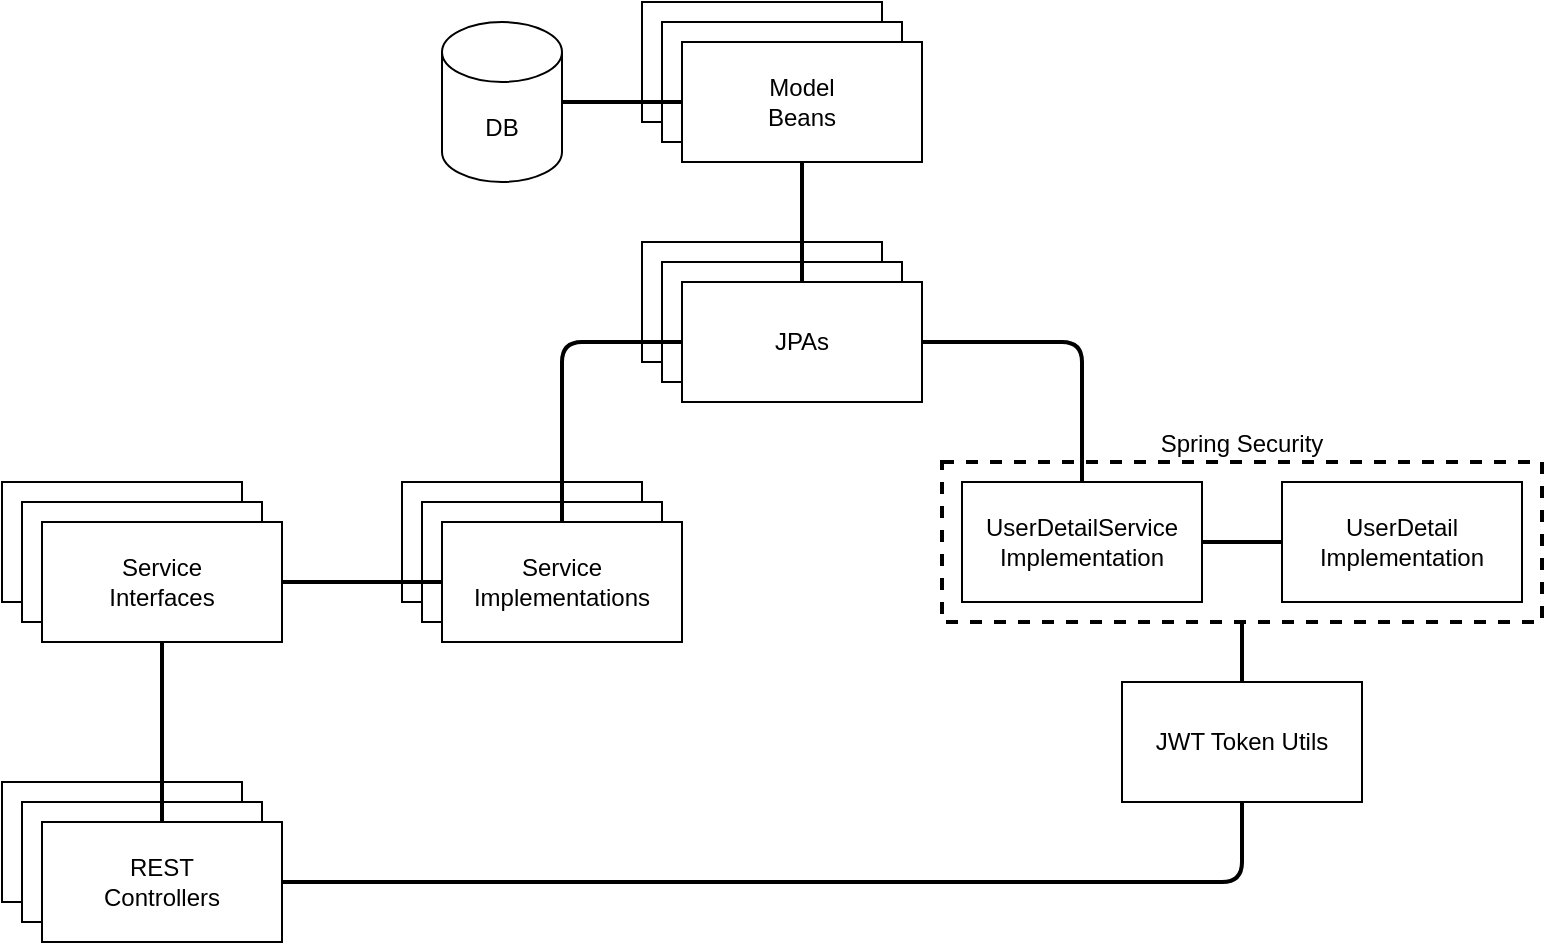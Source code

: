 <mxfile version="14.4.3" type="github">
  <diagram id="I4r6E7HCdtmKssuT7R5q" name="Page-1">
    <mxGraphModel dx="946" dy="536" grid="1" gridSize="10" guides="1" tooltips="1" connect="1" arrows="1" fold="1" page="1" pageScale="1" pageWidth="827" pageHeight="1169" math="0" shadow="0">
      <root>
        <mxCell id="0" />
        <mxCell id="1" parent="0" />
        <mxCell id="R3m0VWdQTmSVkuUjF9UV-54" value="Spring Security" style="rounded=0;whiteSpace=wrap;html=1;labelPosition=center;verticalLabelPosition=top;align=center;verticalAlign=bottom;dashed=1;strokeWidth=2;" vertex="1" parent="1">
          <mxGeometry x="510" y="270" width="300" height="80" as="geometry" />
        </mxCell>
        <mxCell id="R3m0VWdQTmSVkuUjF9UV-34" value="" style="group" vertex="1" connectable="0" parent="1">
          <mxGeometry x="360" y="160" width="140" height="80" as="geometry" />
        </mxCell>
        <mxCell id="R3m0VWdQTmSVkuUjF9UV-1" value="" style="rounded=0;whiteSpace=wrap;html=1;" vertex="1" parent="R3m0VWdQTmSVkuUjF9UV-34">
          <mxGeometry width="120" height="60" as="geometry" />
        </mxCell>
        <mxCell id="R3m0VWdQTmSVkuUjF9UV-2" value="" style="rounded=0;whiteSpace=wrap;html=1;" vertex="1" parent="R3m0VWdQTmSVkuUjF9UV-34">
          <mxGeometry x="10" y="10" width="120" height="60" as="geometry" />
        </mxCell>
        <mxCell id="R3m0VWdQTmSVkuUjF9UV-3" value="JPAs" style="rounded=0;whiteSpace=wrap;html=1;" vertex="1" parent="R3m0VWdQTmSVkuUjF9UV-34">
          <mxGeometry x="20" y="20" width="120" height="60" as="geometry" />
        </mxCell>
        <mxCell id="R3m0VWdQTmSVkuUjF9UV-37" value="" style="group" vertex="1" connectable="0" parent="1">
          <mxGeometry x="40" y="430" width="140" height="80" as="geometry" />
        </mxCell>
        <mxCell id="R3m0VWdQTmSVkuUjF9UV-29" value="" style="rounded=0;whiteSpace=wrap;html=1;" vertex="1" parent="R3m0VWdQTmSVkuUjF9UV-37">
          <mxGeometry width="120" height="60" as="geometry" />
        </mxCell>
        <mxCell id="R3m0VWdQTmSVkuUjF9UV-30" value="" style="rounded=0;whiteSpace=wrap;html=1;" vertex="1" parent="R3m0VWdQTmSVkuUjF9UV-37">
          <mxGeometry x="10" y="10" width="120" height="60" as="geometry" />
        </mxCell>
        <mxCell id="R3m0VWdQTmSVkuUjF9UV-31" value="REST&lt;br&gt;Controllers" style="rounded=0;whiteSpace=wrap;html=1;" vertex="1" parent="R3m0VWdQTmSVkuUjF9UV-37">
          <mxGeometry x="20" y="20" width="120" height="60" as="geometry" />
        </mxCell>
        <mxCell id="R3m0VWdQTmSVkuUjF9UV-35" value="" style="group" vertex="1" connectable="0" parent="1">
          <mxGeometry x="240" y="280" width="140" height="80" as="geometry" />
        </mxCell>
        <mxCell id="R3m0VWdQTmSVkuUjF9UV-10" value="" style="rounded=0;whiteSpace=wrap;html=1;" vertex="1" parent="R3m0VWdQTmSVkuUjF9UV-35">
          <mxGeometry width="120" height="60" as="geometry" />
        </mxCell>
        <mxCell id="R3m0VWdQTmSVkuUjF9UV-11" value="" style="rounded=0;whiteSpace=wrap;html=1;" vertex="1" parent="R3m0VWdQTmSVkuUjF9UV-35">
          <mxGeometry x="10" y="10" width="120" height="60" as="geometry" />
        </mxCell>
        <mxCell id="R3m0VWdQTmSVkuUjF9UV-12" value="Service&lt;br&gt;Implementations" style="rounded=0;whiteSpace=wrap;html=1;" vertex="1" parent="R3m0VWdQTmSVkuUjF9UV-35">
          <mxGeometry x="20" y="20" width="120" height="60" as="geometry" />
        </mxCell>
        <mxCell id="R3m0VWdQTmSVkuUjF9UV-4" value="DB" style="shape=cylinder3;whiteSpace=wrap;html=1;boundedLbl=1;backgroundOutline=1;size=15;" vertex="1" parent="1">
          <mxGeometry x="260" y="50" width="60" height="80" as="geometry" />
        </mxCell>
        <mxCell id="R3m0VWdQTmSVkuUjF9UV-27" value="" style="endArrow=none;html=1;entryX=0;entryY=0.5;entryDx=0;entryDy=0;exitX=0.5;exitY=0;exitDx=0;exitDy=0;edgeStyle=orthogonalEdgeStyle;strokeWidth=2;" edge="1" parent="1" source="R3m0VWdQTmSVkuUjF9UV-12" target="R3m0VWdQTmSVkuUjF9UV-3">
          <mxGeometry width="50" height="50" relative="1" as="geometry">
            <mxPoint x="150" y="300" as="sourcePoint" />
            <mxPoint x="200" y="250" as="targetPoint" />
          </mxGeometry>
        </mxCell>
        <mxCell id="R3m0VWdQTmSVkuUjF9UV-28" value="" style="endArrow=none;html=1;strokeWidth=2;entryX=0;entryY=0.5;entryDx=0;entryDy=0;exitX=1;exitY=0.5;exitDx=0;exitDy=0;" edge="1" parent="1" source="R3m0VWdQTmSVkuUjF9UV-18" target="R3m0VWdQTmSVkuUjF9UV-12">
          <mxGeometry width="50" height="50" relative="1" as="geometry">
            <mxPoint x="150" y="300" as="sourcePoint" />
            <mxPoint x="200" y="250" as="targetPoint" />
          </mxGeometry>
        </mxCell>
        <mxCell id="R3m0VWdQTmSVkuUjF9UV-32" value="" style="endArrow=none;html=1;strokeWidth=2;entryX=0.5;entryY=0;entryDx=0;entryDy=0;exitX=0.5;exitY=1;exitDx=0;exitDy=0;" edge="1" parent="1" source="R3m0VWdQTmSVkuUjF9UV-18" target="R3m0VWdQTmSVkuUjF9UV-31">
          <mxGeometry width="50" height="50" relative="1" as="geometry">
            <mxPoint x="400" y="310" as="sourcePoint" />
            <mxPoint x="450" y="260" as="targetPoint" />
          </mxGeometry>
        </mxCell>
        <mxCell id="R3m0VWdQTmSVkuUjF9UV-36" value="" style="group" vertex="1" connectable="0" parent="1">
          <mxGeometry x="40" y="280" width="140" height="80" as="geometry" />
        </mxCell>
        <mxCell id="R3m0VWdQTmSVkuUjF9UV-16" value="" style="rounded=0;whiteSpace=wrap;html=1;" vertex="1" parent="R3m0VWdQTmSVkuUjF9UV-36">
          <mxGeometry width="120" height="60" as="geometry" />
        </mxCell>
        <mxCell id="R3m0VWdQTmSVkuUjF9UV-17" value="" style="rounded=0;whiteSpace=wrap;html=1;" vertex="1" parent="R3m0VWdQTmSVkuUjF9UV-36">
          <mxGeometry x="10" y="10" width="120" height="60" as="geometry" />
        </mxCell>
        <mxCell id="R3m0VWdQTmSVkuUjF9UV-18" value="Service&lt;br&gt;Interfaces" style="rounded=0;whiteSpace=wrap;html=1;" vertex="1" parent="R3m0VWdQTmSVkuUjF9UV-36">
          <mxGeometry x="20" y="20" width="120" height="60" as="geometry" />
        </mxCell>
        <mxCell id="R3m0VWdQTmSVkuUjF9UV-39" value="" style="group" vertex="1" connectable="0" parent="1">
          <mxGeometry x="360" y="40" width="140" height="80" as="geometry" />
        </mxCell>
        <mxCell id="R3m0VWdQTmSVkuUjF9UV-40" value="" style="rounded=0;whiteSpace=wrap;html=1;" vertex="1" parent="R3m0VWdQTmSVkuUjF9UV-39">
          <mxGeometry width="120" height="60" as="geometry" />
        </mxCell>
        <mxCell id="R3m0VWdQTmSVkuUjF9UV-41" value="" style="rounded=0;whiteSpace=wrap;html=1;" vertex="1" parent="R3m0VWdQTmSVkuUjF9UV-39">
          <mxGeometry x="10" y="10" width="120" height="60" as="geometry" />
        </mxCell>
        <mxCell id="R3m0VWdQTmSVkuUjF9UV-42" value="Model&lt;br&gt;Beans" style="rounded=0;whiteSpace=wrap;html=1;" vertex="1" parent="R3m0VWdQTmSVkuUjF9UV-39">
          <mxGeometry x="20" y="20" width="120" height="60" as="geometry" />
        </mxCell>
        <mxCell id="R3m0VWdQTmSVkuUjF9UV-43" value="" style="endArrow=none;html=1;strokeWidth=2;entryX=0;entryY=0.5;entryDx=0;entryDy=0;exitX=1;exitY=0.5;exitDx=0;exitDy=0;exitPerimeter=0;" edge="1" parent="1" source="R3m0VWdQTmSVkuUjF9UV-4" target="R3m0VWdQTmSVkuUjF9UV-42">
          <mxGeometry width="50" height="50" relative="1" as="geometry">
            <mxPoint x="400" y="230" as="sourcePoint" />
            <mxPoint x="450" y="180" as="targetPoint" />
          </mxGeometry>
        </mxCell>
        <mxCell id="R3m0VWdQTmSVkuUjF9UV-44" value="" style="endArrow=none;html=1;strokeWidth=2;exitX=0.5;exitY=1;exitDx=0;exitDy=0;entryX=0.5;entryY=0;entryDx=0;entryDy=0;" edge="1" parent="1" source="R3m0VWdQTmSVkuUjF9UV-42" target="R3m0VWdQTmSVkuUjF9UV-3">
          <mxGeometry width="50" height="50" relative="1" as="geometry">
            <mxPoint x="400" y="230" as="sourcePoint" />
            <mxPoint x="450" y="170" as="targetPoint" />
          </mxGeometry>
        </mxCell>
        <mxCell id="R3m0VWdQTmSVkuUjF9UV-49" value="UserDetailService&lt;br&gt;Implementation" style="rounded=0;whiteSpace=wrap;html=1;" vertex="1" parent="1">
          <mxGeometry x="520" y="280" width="120" height="60" as="geometry" />
        </mxCell>
        <mxCell id="R3m0VWdQTmSVkuUjF9UV-50" value="UserDetail&lt;br&gt;Implementation" style="rounded=0;whiteSpace=wrap;html=1;" vertex="1" parent="1">
          <mxGeometry x="680" y="280" width="120" height="60" as="geometry" />
        </mxCell>
        <mxCell id="R3m0VWdQTmSVkuUjF9UV-51" value="" style="endArrow=none;html=1;strokeWidth=2;entryX=0.5;entryY=0;entryDx=0;entryDy=0;exitX=1;exitY=0.5;exitDx=0;exitDy=0;" edge="1" parent="1" source="R3m0VWdQTmSVkuUjF9UV-3" target="R3m0VWdQTmSVkuUjF9UV-49">
          <mxGeometry width="50" height="50" relative="1" as="geometry">
            <mxPoint x="400" y="230" as="sourcePoint" />
            <mxPoint x="450" y="180" as="targetPoint" />
            <Array as="points">
              <mxPoint x="580" y="210" />
            </Array>
          </mxGeometry>
        </mxCell>
        <mxCell id="R3m0VWdQTmSVkuUjF9UV-52" value="" style="endArrow=none;html=1;strokeWidth=2;entryX=0;entryY=0.5;entryDx=0;entryDy=0;exitX=1;exitY=0.5;exitDx=0;exitDy=0;" edge="1" parent="1" source="R3m0VWdQTmSVkuUjF9UV-49" target="R3m0VWdQTmSVkuUjF9UV-50">
          <mxGeometry width="50" height="50" relative="1" as="geometry">
            <mxPoint x="400" y="230" as="sourcePoint" />
            <mxPoint x="450" y="180" as="targetPoint" />
          </mxGeometry>
        </mxCell>
        <mxCell id="R3m0VWdQTmSVkuUjF9UV-57" style="edgeStyle=orthogonalEdgeStyle;rounded=0;orthogonalLoop=1;jettySize=auto;html=1;exitX=0.5;exitY=0;exitDx=0;exitDy=0;entryX=0.5;entryY=1;entryDx=0;entryDy=0;strokeWidth=2;endArrow=none;endFill=0;" edge="1" parent="1" source="R3m0VWdQTmSVkuUjF9UV-56" target="R3m0VWdQTmSVkuUjF9UV-54">
          <mxGeometry relative="1" as="geometry" />
        </mxCell>
        <mxCell id="R3m0VWdQTmSVkuUjF9UV-56" value="JWT Token Utils" style="rounded=0;whiteSpace=wrap;html=1;strokeWidth=1;" vertex="1" parent="1">
          <mxGeometry x="600" y="380" width="120" height="60" as="geometry" />
        </mxCell>
        <mxCell id="R3m0VWdQTmSVkuUjF9UV-58" value="" style="endArrow=none;html=1;strokeWidth=2;entryX=0.5;entryY=1;entryDx=0;entryDy=0;exitX=1;exitY=0.5;exitDx=0;exitDy=0;" edge="1" parent="1" source="R3m0VWdQTmSVkuUjF9UV-31" target="R3m0VWdQTmSVkuUjF9UV-56">
          <mxGeometry width="50" height="50" relative="1" as="geometry">
            <mxPoint x="400" y="300" as="sourcePoint" />
            <mxPoint x="450" y="250" as="targetPoint" />
            <Array as="points">
              <mxPoint x="660" y="480" />
            </Array>
          </mxGeometry>
        </mxCell>
      </root>
    </mxGraphModel>
  </diagram>
</mxfile>
